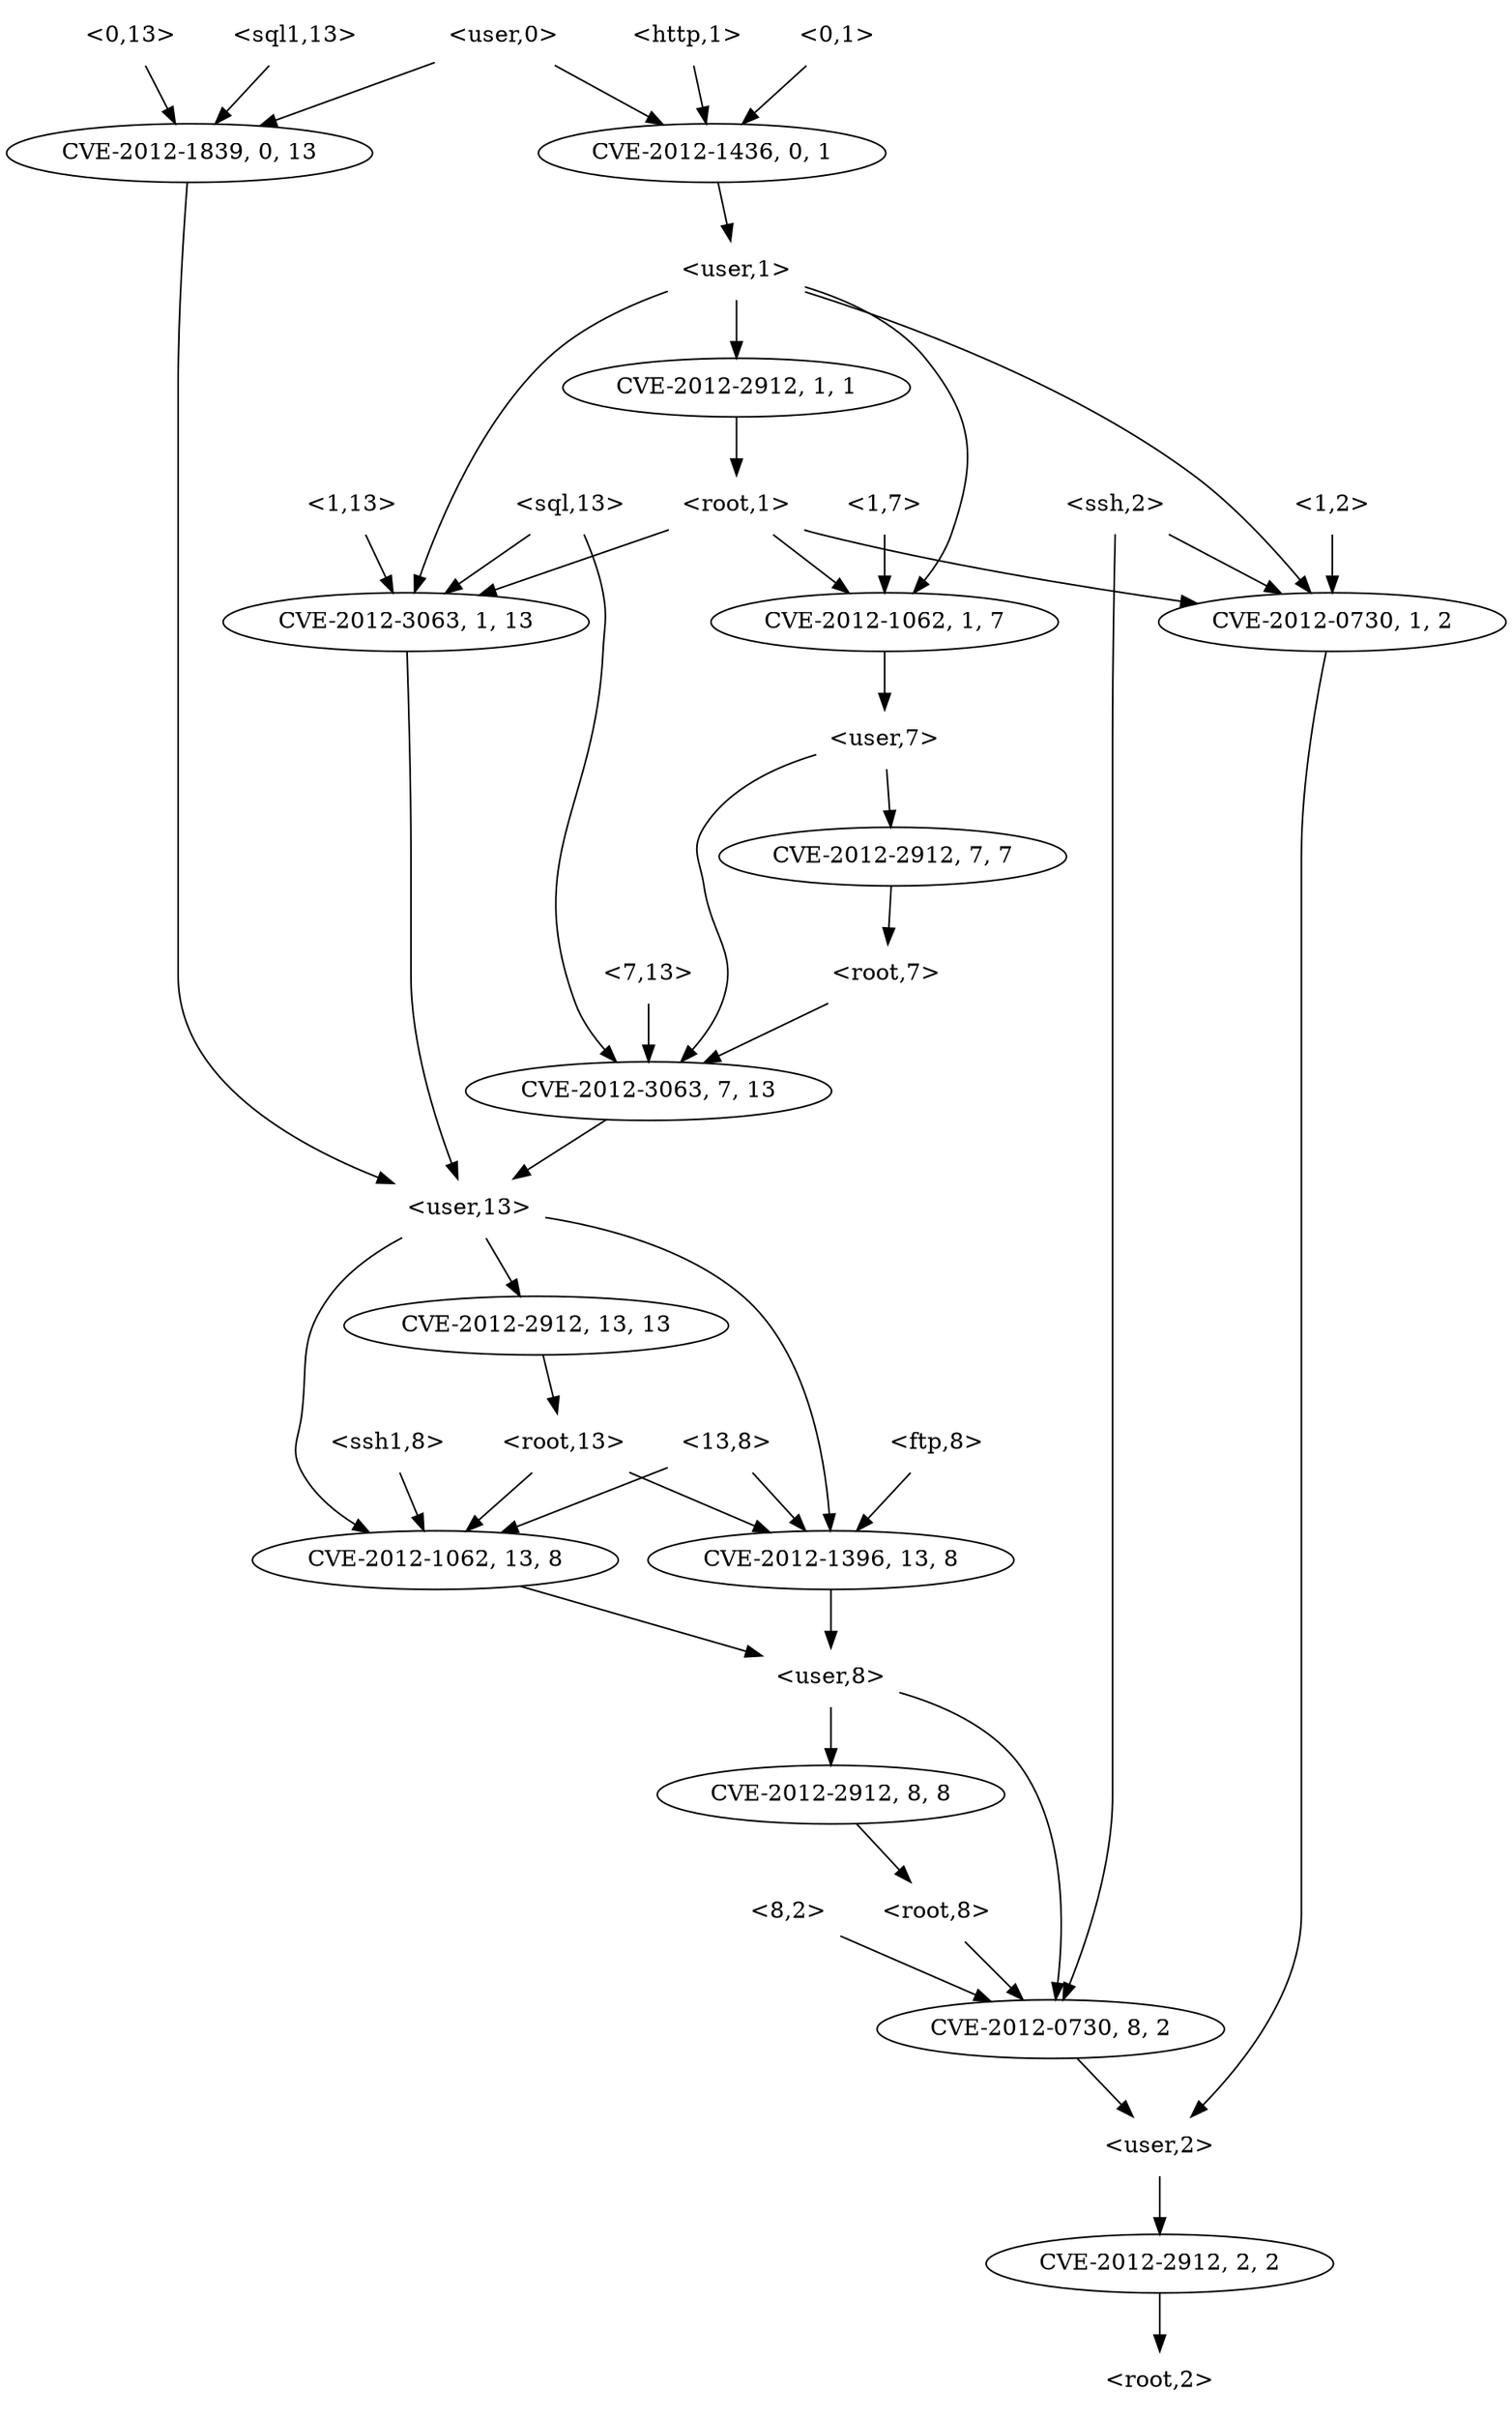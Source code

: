 strict digraph {
	graph [bb="0,0,776,1476"];
	node [label="\N"];
	"<7,13>"	 [height=0.5,
		pos="267,882",
		shape=plaintext,
		width=0.78472];
	"<v_sql,7,13>"	 [height=0.5,
		label=<CVE-2012-3063, 7, 13>,
		pos="293,810",
		width=2.5686];
	"<7,13>" -> "<v_sql,7,13>"	 [pos="e,286.65,828.1 273.43,863.7 276.36,855.81 279.89,846.3 283.14,837.55"];
	"<user,13>"	 [height=0.5,
		pos="197,738",
		shape=plaintext,
		width=1.0069];
	"<v_sql,7,13>" -> "<user,13>"	 [pos="e,220.59,756.2 270.25,792.41 257.85,783.37 242.31,772.04 228.74,762.14"];
	"<v_ssh1,13,8>"	 [height=0.5,
		label=<CVE-2012-1062, 13, 8>,
		pos="142,522",
		width=2.5686];
	"<user,8>"	 [height=0.5,
		pos="346,450",
		shape=plaintext,
		width=0.91667];
	"<v_ssh1,13,8>" -> "<user,8>"	 [pos="e,312.95,462.34 185.51,506.07 220.23,494.16 268.61,477.56 303.15,465.7"];
	"<v_ssh,8,2>"	 [height=0.5,
		label=<CVE-2012-0730, 8, 2>,
		pos="517,234",
		width=2.4499];
	"<user,8>" -> "<v_ssh,8,2>"	 [pos="e,503.81,251.97 379.28,437.9 400.16,429.4 426.22,415.74 443,396 475.96,357.23 458.07,333.42 481,288 485.76,278.57 491.95,268.84 \
497.84,260.33"];
	"<v_root,8,8>"	 [height=0.5,
		label=<CVE-2012-2912, 8, 8>,
		pos="346,378",
		width=2.4499];
	"<user,8>" -> "<v_root,8,8>"	 [pos="e,346,396.1 346,431.7 346,423.98 346,414.71 346,406.11"];
	"<0,1>"	 [height=0.5,
		pos="375,1458",
		shape=plaintext,
		width=0.75];
	"<v_http,0,1>"	 [height=0.5,
		label=<CVE-2012-1436, 0, 1>,
		pos="393,1386",
		width=2.4499];
	"<0,1>" -> "<v_http,0,1>"	 [pos="e,388.6,1404.1 379.45,1439.7 381.45,1431.9 383.87,1422.5 386.1,1413.8"];
	"<user,1>"	 [height=0.5,
		pos="406,1314",
		shape=plaintext,
		width=0.91667];
	"<v_http,0,1>" -> "<user,1>"	 [pos="e,402.82,1332.1 396.21,1367.7 397.65,1360 399.37,1350.7 400.96,1342.1"];
	"<root,7>"	 [height=0.5,
		pos="346,882",
		shape=plaintext,
		width=0.89583];
	"<root,7>" -> "<v_sql,7,13>"	 [pos="e,305.95,828.1 332.9,863.7 326.61,855.39 318.95,845.28 312.04,836.14"];
	"<http,1>"	 [height=0.5,
		pos="453,1458",
		shape=plaintext,
		width=0.89583];
	"<http,1>" -> "<v_http,0,1>"	 [pos="e,407.66,1404.1 438.17,1439.7 430.98,1431.3 422.2,1421.1 414.31,1411.9"];
	"<user,7>"	 [height=0.5,
		pos="456,1026",
		shape=plaintext,
		width=0.91667];
	"<user,7>" -> "<v_sql,7,13>"	 [pos="e,328.84,826.62 454.95,1008 453.32,989.55 449.22,959.69 439,936 423.37,899.75 416.43,890.3 387,864 372.5,851.04 354.31,839.88 337.8\
,831.19"];
	"<v_root,7,7>"	 [height=0.5,
		label=<CVE-2012-2912, 7, 7>,
		pos="342,954",
		width=2.4499];
	"<user,7>" -> "<v_root,7,7>"	 [pos="e,368.42,971.23 428.11,1007.9 412.76,998.45 393.56,986.66 377.19,976.61"];
	"<v_root,7,7>" -> "<root,7>"	 [pos="e,345.02,900.1 342.99,935.7 343.43,927.98 343.96,918.71 344.45,910.11"];
	"<v_ssh1,1,7>"	 [height=0.5,
		label=<CVE-2012-1062, 1, 7>,
		pos="456,1098",
		width=2.4499];
	"<v_ssh1,1,7>" -> "<user,7>"	 [pos="e,456,1044.1 456,1079.7 456,1072 456,1062.7 456,1054.1"];
	"<root,1>"	 [height=0.5,
		pos="389,1170",
		shape=plaintext,
		width=0.89583];
	"<v_sql,1,13>"	 [height=0.5,
		label=<CVE-2012-3063, 1, 13>,
		pos="257,1098",
		width=2.5686];
	"<root,1>" -> "<v_sql,1,13>"	 [pos="e,287.6,1115.2 356.71,1151.9 338.52,1142.2 315.67,1130.1 296.43,1119.9"];
	"<v_ssh,1,2>"	 [height=0.5,
		label=<CVE-2012-0730, 1, 2>,
		pos="688,1098",
		width=2.4499];
	"<root,1>" -> "<v_ssh,1,2>"	 [pos="e,620.07,1109.5 421.35,1155.2 424.58,1154.1 427.84,1153 431,1152 490.07,1134.1 558.59,1120.3 610.02,1111.3"];
	"<root,1>" -> "<v_ssh1,1,7>"	 [pos="e,439.63,1116.1 405.56,1151.7 413.68,1143.2 423.59,1132.9 432.47,1123.6"];
	"<v_sql,1,13>" -> "<user,13>"	 [pos="e,193.95,756.11 251.29,1080 237.52,1037.8 202.74,925.15 191,828 188.51,807.37 190.27,783.92 192.52,766.27"];
	"<user,2>"	 [height=0.5,
		pos="588,162",
		shape=plaintext,
		width=0.91667];
	"<v_ssh,1,2>" -> "<user,2>"	 [pos="e,603.62,180.38 682.33,1079.7 674.15,1053.2 660,1000.7 660,955 660,955 660,955 660,305 660,260.35 631.34,215.52 610.18,188.51"];
	"<v_root,13,13>"	 [height=0.5,
		label=<CVE-2012-2912, 13, 13>,
		pos="221,666",
		width=2.7013];
	"<user,13>" -> "<v_root,13,13>"	 [pos="e,215.14,684.1 202.93,719.7 205.61,711.9 208.83,702.51 211.8,693.83"];
	"<v_ftp,13,8>"	 [height=0.5,
		label=<CVE-2012-1396, 13, 8>,
		pos="346,522",
		width=2.5686];
	"<user,13>" -> "<v_ftp,13,8>"	 [pos="e,349.17,540.09 233.42,732.35 263.49,726.46 304.71,713.29 327,684 356.53,645.2 354.79,585.18 350.58,550.43"];
	"<user,13>" -> "<v_ssh1,13,8>"	 [pos="e,132.41,540.15 160.4,723.15 143.35,714.63 124.73,701.87 115,684 91.567,640.95 112.11,582.6 127.91,549.26"];
	"<root,13>"	 [height=0.5,
		pos="206,594",
		shape=plaintext,
		width=1];
	"<v_root,13,13>" -> "<root,13>"	 [pos="e,209.67,612.1 217.29,647.7 215.64,639.98 213.65,630.71 211.81,622.11"];
	"<v_ftp,13,8>" -> "<user,8>"	 [pos="e,346,468.1 346,503.7 346,495.98 346,486.71 346,478.11"];
	"<ssh,2>"	 [height=0.5,
		pos="581,1170",
		shape=plaintext,
		width=0.84028];
	"<ssh,2>" -> "<v_ssh,1,2>"	 [pos="e,662.83,1115.5 607.18,1151.9 621.35,1142.6 639.01,1131 654.21,1121.1"];
	"<ssh,2>" -> "<v_ssh,8,2>"	 [pos="e,531.16,252.15 579.22,1152 576.6,1125.3 572,1072.2 572,1027 572,1027 572,1027 572,377 572,336.55 568.88,325.2 553,288 548.92,278.43\
 543.01,268.78 537.16,260.39"];
	"<v_ssh,8,2>" -> "<user,2>"	 [pos="e,570.48,180.28 534.19,216.05 542.87,207.5 553.56,196.96 563.11,187.54"];
	"<1,7>"	 [height=0.5,
		pos="467,1170",
		shape=plaintext,
		width=0.75];
	"<1,7>" -> "<v_ssh1,1,7>"	 [pos="e,458.69,1116.1 464.28,1151.7 463.07,1144 461.61,1134.7 460.26,1126.1"];
	"<v_root,2,2>"	 [height=0.5,
		label=<CVE-2012-2912, 2, 2>,
		pos="588,90",
		width=2.4499];
	"<user,2>" -> "<v_root,2,2>"	 [pos="e,588,108.1 588,143.7 588,135.98 588,126.71 588,118.11"];
	"<root,8>"	 [height=0.5,
		pos="374,306",
		shape=plaintext,
		width=0.89583];
	"<v_root,8,8>" -> "<root,8>"	 [pos="e,367.16,324.1 352.92,359.7 356.07,351.81 359.88,342.3 363.38,333.55"];
	"<root,8>" -> "<v_ssh,8,2>"	 [pos="e,484.68,250.82 406.45,289.12 426.93,279.09 453.57,266.05 475.57,255.28"];
	"<user,1>" -> "<v_sql,1,13>"	 [pos="e,261.78,1116.2 372.55,1302 351.59,1293.6 325.52,1280 309,1260 300.28,1249.5 276.75,1169.1 264.55,1126.1"];
	"<user,1>" -> "<v_ssh,1,2>"	 [pos="e,676.95,1116.2 439.07,1300.7 463.53,1291 497.26,1276.4 525,1260 570.61,1233 582.47,1225.4 620,1188 639.62,1168.5 658.46,1143.1 \
671.31,1124.5"];
	"<v_root,1,1>"	 [height=0.5,
		label=<CVE-2012-2912, 1, 1>,
		pos="406,1242",
		width=2.4499];
	"<user,1>" -> "<v_root,1,1>"	 [pos="e,406,1260.1 406,1295.7 406,1288 406,1278.7 406,1270.1"];
	"<user,1>" -> "<v_ssh1,1,7>"	 [pos="e,476.78,1115.8 439.26,1304.4 461.57,1296.8 489.29,1283.1 503,1260 527.49,1218.7 520.03,1196.9 503,1152 498.92,1141.3 491.57,1131.3\
 483.86,1123"];
	"<v_root,1,1>" -> "<root,1>"	 [pos="e,393.15,1188.1 401.8,1223.7 399.9,1215.9 397.62,1206.5 395.52,1197.8"];
	"<v_sql1,0,13>"	 [height=0.5,
		label=<CVE-2012-1839, 0, 13>,
		pos="128,1386",
		width=2.5686];
	"<v_sql1,0,13>" -> "<user,13>"	 [pos="e,172.65,756.13 120.71,1367.9 110.2,1341.5 92,1289.3 92,1243 92,1243 92,1243 92,881 92,831.46 133.82,787.9 164.68,762.49"];
	"<13,8>"	 [height=0.5,
		pos="289,594",
		shape=plaintext,
		width=0.78472];
	"<13,8>" -> "<v_ftp,13,8>"	 [pos="e,332.07,540.1 303.09,575.7 309.92,567.3 318.26,557.07 325.76,547.86"];
	"<13,8>" -> "<v_ssh1,13,8>"	 [pos="e,175.4,538.91 260.66,579.5 239.05,569.22 208.96,554.88 184.48,543.23"];
	"<sql,13>"	 [height=0.5,
		pos="153,1170",
		shape=plaintext,
		width=0.91667];
	"<sql,13>" -> "<v_sql,1,13>"	 [pos="e,232.54,1115.5 178.44,1151.9 192.21,1142.6 209.39,1131 224.16,1121.1"];
	"<sql,13>" -> "<v_sql,7,13>"	 [pos="e,266.98,827.46 151.84,1151.8 150.97,1133.7 150.61,1104.6 155,1080 172.79,980.09 171.32,947.49 229,864 236.97,852.46 248.12,842.04\
 258.88,833.56"];
	"<0,13>"	 [height=0.5,
		pos="181,1458",
		shape=plaintext,
		width=0.78472];
	"<0,13>" -> "<v_sql1,0,13>"	 [pos="e,140.95,1404.1 167.9,1439.7 161.61,1431.4 153.95,1421.3 147.04,1412.1"];
	"<8,2>"	 [height=0.5,
		pos="517,306",
		shape=plaintext,
		width=0.75];
	"<8,2>" -> "<v_ssh,8,2>"	 [pos="e,517,252.1 517,287.7 517,279.98 517,270.71 517,262.11"];
	"<1,13>"	 [height=0.5,
		pos="233,1170",
		shape=plaintext,
		width=0.78472];
	"<1,13>" -> "<v_sql,1,13>"	 [pos="e,251.14,1116.1 238.93,1151.7 241.61,1143.9 244.83,1134.5 247.8,1125.8"];
	"<ftp,8>"	 [height=0.5,
		pos="404,594",
		shape=plaintext,
		width=0.8125];
	"<ftp,8>" -> "<v_ftp,13,8>"	 [pos="e,360.17,540.1 389.66,575.7 382.71,567.3 374.23,557.07 366.6,547.86"];
	"<ssh1,8>"	 [height=0.5,
		pos="34,594",
		shape=plaintext,
		width=0.94444];
	"<ssh1,8>" -> "<v_ssh1,13,8>"	 [pos="e,116.6,539.47 60.42,575.88 74.723,566.61 92.556,555.05 107.9,545.1"];
	"<root,2>"	 [height=0.5,
		pos="588,18",
		shape=plaintext,
		width=0.89583];
	"<root,13>" -> "<v_ftp,13,8>"	 [pos="e,314.03,538.99 240.25,575.88 259.76,566.12 284.35,553.83 304.9,543.55"];
	"<root,13>" -> "<v_ssh1,13,8>"	 [pos="e,157.64,540.1 190.18,575.7 182.43,567.22 172.96,556.86 164.48,547.58"];
	"<v_root,2,2>" -> "<root,2>"	 [pos="e,588,36.104 588,71.697 588,63.983 588,54.712 588,46.112"];
	"<user,0>"	 [height=0.5,
		pos="285,1458",
		shape=plaintext,
		width=0.91667];
	"<user,0>" -> "<v_http,0,1>"	 [pos="e,367.6,1403.5 311.42,1439.9 325.72,1430.6 343.56,1419 358.9,1409.1"];
	"<user,0>" -> "<v_sql1,0,13>"	 [pos="e,163.15,1402.7 251.7,1442.2 228.64,1431.9 197.67,1418.1 172.49,1406.8"];
	"<1,2>"	 [height=0.5,
		pos="695,1170",
		shape=plaintext,
		width=0.75];
	"<1,2>" -> "<v_ssh,1,2>"	 [pos="e,689.71,1116.1 693.27,1151.7 692.5,1144 691.57,1134.7 690.71,1126.1"];
	"<sql1,13>"	 [height=0.5,
		pos="98,1458",
		shape=plaintext,
		width=1.0069];
	"<sql1,13>" -> "<v_sql1,0,13>"	 [pos="e,120.67,1404.1 105.42,1439.7 108.79,1431.8 112.87,1422.3 116.62,1413.5"];
}
